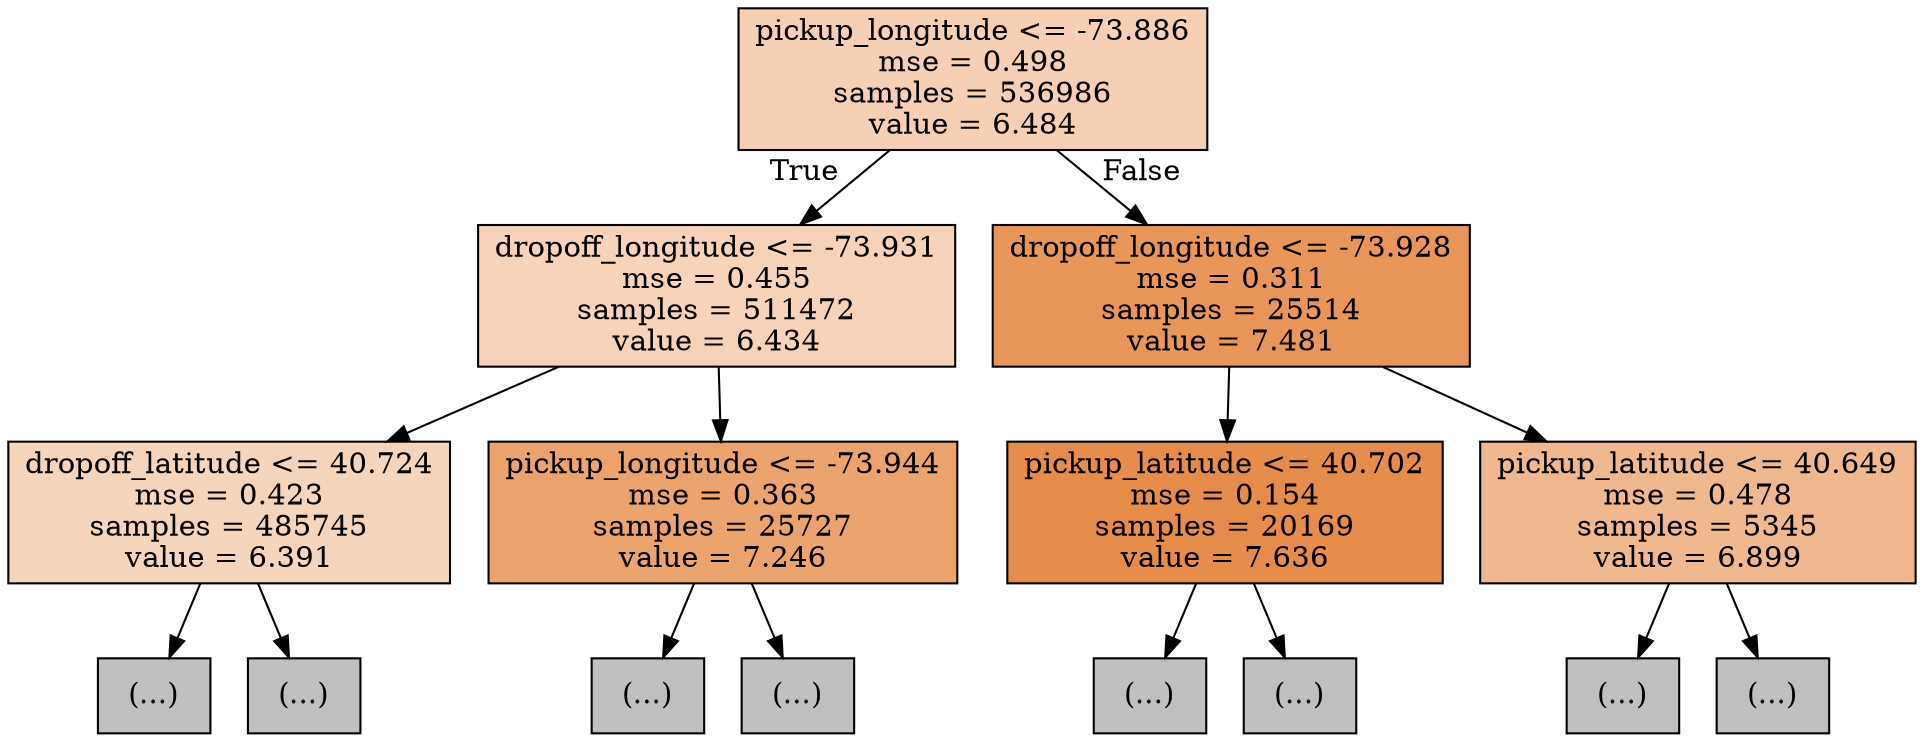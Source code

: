 digraph Tree {
node [shape=box, style="filled", color="black"] ;
0 [label="pickup_longitude <= -73.886\nmse = 0.498\nsamples = 536986\nvalue = 6.484", fillcolor="#f5d0b5"] ;
1 [label="dropoff_longitude <= -73.931\nmse = 0.455\nsamples = 511472\nvalue = 6.434", fillcolor="#f6d3b9"] ;
0 -> 1 [labeldistance=2.5, labelangle=45, headlabel="True"] ;
3 [label="dropoff_latitude <= 40.724\nmse = 0.423\nsamples = 485745\nvalue = 6.391", fillcolor="#f6d5bd"] ;
1 -> 3 ;
5 [label="(...)", fillcolor="#C0C0C0"] ;
3 -> 5 ;
6 [label="(...)", fillcolor="#C0C0C0"] ;
3 -> 6 ;
4 [label="pickup_longitude <= -73.944\nmse = 0.363\nsamples = 25727\nvalue = 7.246", fillcolor="#eca46f"] ;
1 -> 4 ;
11 [label="(...)", fillcolor="#C0C0C0"] ;
4 -> 11 ;
12 [label="(...)", fillcolor="#C0C0C0"] ;
4 -> 12 ;
2 [label="dropoff_longitude <= -73.928\nmse = 0.311\nsamples = 25514\nvalue = 7.481", fillcolor="#e9965a"] ;
0 -> 2 [labeldistance=2.5, labelangle=-45, headlabel="False"] ;
17 [label="pickup_latitude <= 40.702\nmse = 0.154\nsamples = 20169\nvalue = 7.636", fillcolor="#e78d4c"] ;
2 -> 17 ;
67 [label="(...)", fillcolor="#C0C0C0"] ;
17 -> 67 ;
68 [label="(...)", fillcolor="#C0C0C0"] ;
17 -> 68 ;
18 [label="pickup_latitude <= 40.649\nmse = 0.478\nsamples = 5345\nvalue = 6.899", fillcolor="#f0b88f"] ;
2 -> 18 ;
109 [label="(...)", fillcolor="#C0C0C0"] ;
18 -> 109 ;
110 [label="(...)", fillcolor="#C0C0C0"] ;
18 -> 110 ;
}